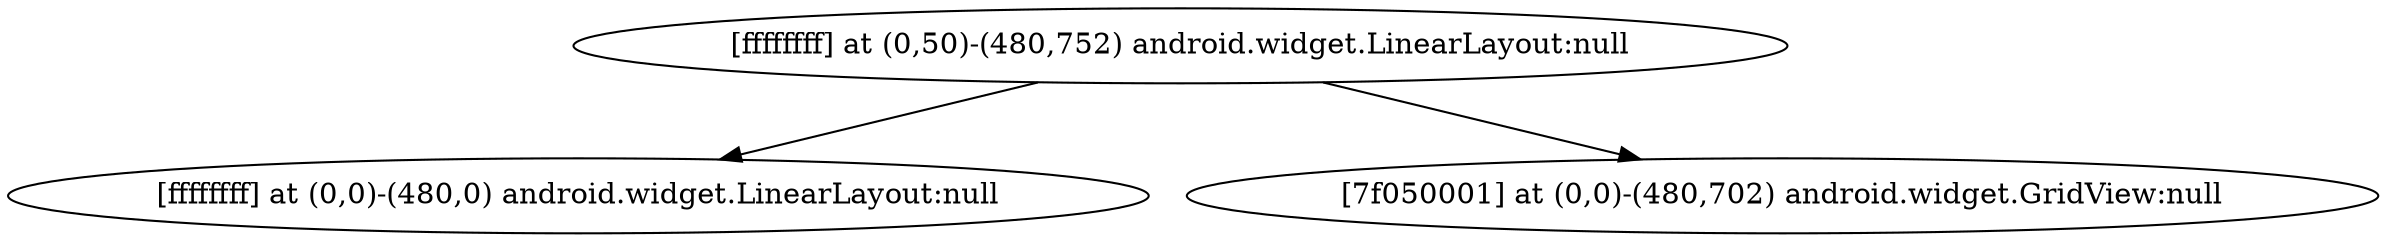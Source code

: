 strict digraph G {
  1 [ label="[ffffffff] at (0,50)-(480,752) android.widget.LinearLayout:null" ];
  2 [ label="[ffffffff] at (0,0)-(480,0) android.widget.LinearLayout:null" ];
  3 [ label="[7f050001] at (0,0)-(480,702) android.widget.GridView:null" ];
  1 -> 2;
  1 -> 3;
}
